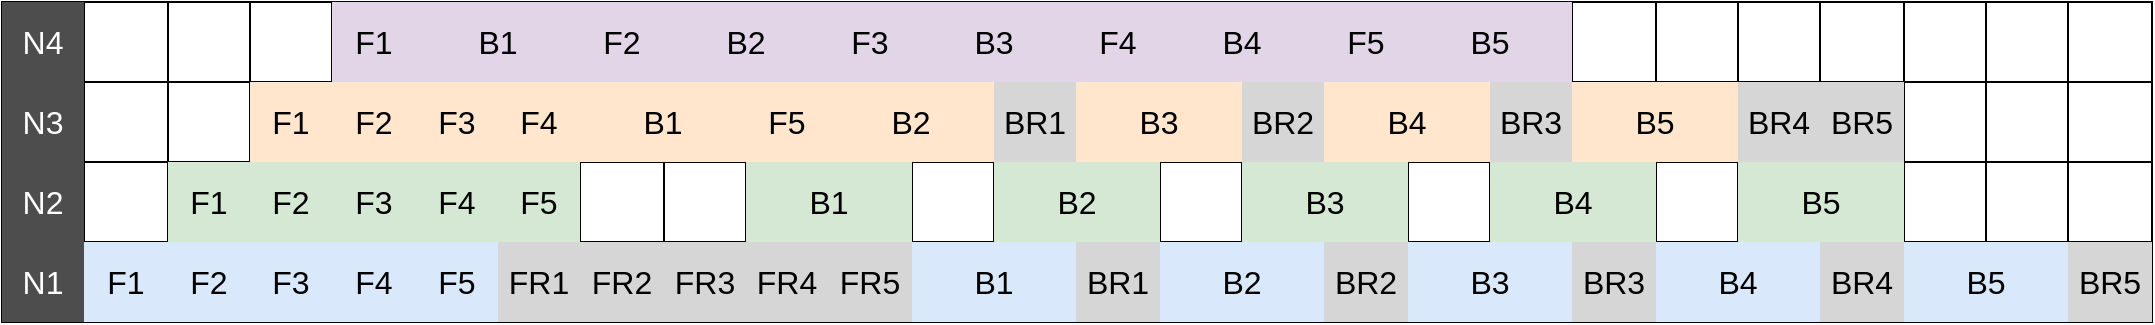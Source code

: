 <mxfile version="20.3.0" type="github">
  <diagram name="Page-1" id="2c4490ee-f0b8-94ab-5012-d5dc3445f7a3">
    <mxGraphModel dx="1298" dy="603" grid="1" gridSize="10" guides="1" tooltips="1" connect="0" arrows="1" fold="1" page="1" pageScale="1.5" pageWidth="1169" pageHeight="826" background="none" math="0" shadow="0">
      <root>
        <mxCell id="0" style=";html=1;" />
        <mxCell id="1" style=";html=1;" parent="0" />
        <mxCell id="j7-8gCURON169_EvJywG-1" value="" style="shape=table;html=1;whiteSpace=wrap;startSize=0;container=1;collapsible=0;childLayout=tableLayout;fontSize=16;strokeWidth=1;swimlaneLine=1;perimeterSpacing=0;strokeColor=#000000;shadow=0;sketch=0;" parent="1" vertex="1">
          <mxGeometry x="400" y="490" width="1075" height="160" as="geometry" />
        </mxCell>
        <mxCell id="j7-8gCURON169_EvJywG-2" value="" style="shape=tableRow;horizontal=0;startSize=0;swimlaneHead=0;swimlaneBody=0;top=0;left=0;bottom=0;right=0;collapsible=0;dropTarget=0;fillColor=none;points=[[0,0.5],[1,0.5]];portConstraint=eastwest;fontSize=16;strokeColor=#000000;strokeWidth=1;perimeterSpacing=0;shadow=0;sketch=0;swimlaneLine=1;" parent="j7-8gCURON169_EvJywG-1" vertex="1">
          <mxGeometry width="1075" height="40" as="geometry" />
        </mxCell>
        <mxCell id="j7-8gCURON169_EvJywG-3" value="N4" style="shape=partialRectangle;html=1;whiteSpace=wrap;connectable=0;fillColor=#4D4D4D;top=0;left=0;bottom=0;right=0;overflow=hidden;fontColor=#FFFFFF;fontSize=16;strokeColor=#000000;strokeWidth=1;perimeterSpacing=0;shadow=0;sketch=0;swimlaneLine=1;" parent="j7-8gCURON169_EvJywG-2" vertex="1">
          <mxGeometry width="41" height="40" as="geometry">
            <mxRectangle width="41" height="40" as="alternateBounds" />
          </mxGeometry>
        </mxCell>
        <mxCell id="j7-8gCURON169_EvJywG-164" style="shape=partialRectangle;html=1;whiteSpace=wrap;connectable=0;fillColor=none;top=0;left=0;bottom=0;right=0;overflow=hidden;fontSize=16;strokeColor=#000000;strokeWidth=1;perimeterSpacing=0;shadow=0;sketch=0;swimlaneLine=1;" parent="j7-8gCURON169_EvJywG-2" vertex="1">
          <mxGeometry x="41" width="42" height="40" as="geometry">
            <mxRectangle width="42" height="40" as="alternateBounds" />
          </mxGeometry>
        </mxCell>
        <mxCell id="j7-8gCURON169_EvJywG-158" style="shape=partialRectangle;html=1;whiteSpace=wrap;connectable=0;fillColor=none;top=0;left=0;bottom=0;right=0;overflow=hidden;fontSize=16;strokeColor=#000000;strokeWidth=1;perimeterSpacing=0;shadow=0;sketch=0;swimlaneLine=1;" parent="j7-8gCURON169_EvJywG-2" vertex="1">
          <mxGeometry x="83" width="41" height="40" as="geometry">
            <mxRectangle width="41" height="40" as="alternateBounds" />
          </mxGeometry>
        </mxCell>
        <mxCell id="j7-8gCURON169_EvJywG-152" style="shape=partialRectangle;html=1;whiteSpace=wrap;connectable=0;fillColor=none;top=0;left=0;bottom=0;right=0;overflow=hidden;fontSize=16;strokeColor=#000000;strokeWidth=1;perimeterSpacing=0;shadow=0;sketch=0;swimlaneLine=1;" parent="j7-8gCURON169_EvJywG-2" vertex="1">
          <mxGeometry x="124" width="41" height="40" as="geometry">
            <mxRectangle width="41" height="40" as="alternateBounds" />
          </mxGeometry>
        </mxCell>
        <mxCell id="j7-8gCURON169_EvJywG-146" value="F1" style="shape=partialRectangle;html=1;whiteSpace=wrap;connectable=0;fillColor=#e1d5e7;top=0;left=0;bottom=0;right=0;overflow=hidden;fontSize=16;strokeColor=#9673a6;strokeWidth=1;perimeterSpacing=0;shadow=0;sketch=0;swimlaneLine=1;" parent="j7-8gCURON169_EvJywG-2" vertex="1">
          <mxGeometry x="165" width="42" height="40" as="geometry">
            <mxRectangle width="42" height="40" as="alternateBounds" />
          </mxGeometry>
        </mxCell>
        <mxCell id="j7-8gCURON169_EvJywG-140" value="B1" style="shape=partialRectangle;html=1;whiteSpace=wrap;connectable=0;fillColor=#e1d5e7;top=0;left=0;bottom=0;right=0;overflow=hidden;fontSize=16;strokeColor=#9673a6;strokeWidth=1;perimeterSpacing=0;shadow=0;sketch=0;swimlaneLine=1;rowspan=1;colspan=2;" parent="j7-8gCURON169_EvJywG-2" vertex="1">
          <mxGeometry x="207" width="82" height="40" as="geometry">
            <mxRectangle width="41" height="40" as="alternateBounds" />
          </mxGeometry>
        </mxCell>
        <mxCell id="j7-8gCURON169_EvJywG-134" value="F3" style="shape=partialRectangle;html=1;whiteSpace=wrap;connectable=0;fillColor=#fff2cc;top=0;left=0;bottom=0;right=0;overflow=hidden;fontSize=16;strokeColor=#d6b656;strokeWidth=1;perimeterSpacing=0;shadow=0;sketch=0;swimlaneLine=1;" parent="j7-8gCURON169_EvJywG-2" vertex="1" visible="0">
          <mxGeometry x="248" width="41" height="40" as="geometry">
            <mxRectangle width="41" height="40" as="alternateBounds" />
          </mxGeometry>
        </mxCell>
        <mxCell id="j7-8gCURON169_EvJywG-110" value="F2" style="shape=partialRectangle;html=1;whiteSpace=wrap;connectable=0;fillColor=#e1d5e7;top=0;left=0;bottom=0;right=0;overflow=hidden;fontSize=16;strokeColor=#9673a6;" parent="j7-8gCURON169_EvJywG-2" vertex="1">
          <mxGeometry x="289" width="42" height="40" as="geometry">
            <mxRectangle width="42" height="40" as="alternateBounds" />
          </mxGeometry>
        </mxCell>
        <mxCell id="j7-8gCURON169_EvJywG-98" value="B2" style="shape=partialRectangle;html=1;whiteSpace=wrap;connectable=0;fillColor=#e1d5e7;top=0;left=0;bottom=0;right=0;overflow=hidden;fontSize=16;strokeColor=#9673a6;rowspan=1;colspan=2;" parent="j7-8gCURON169_EvJywG-2" vertex="1">
          <mxGeometry x="331" width="82" height="40" as="geometry">
            <mxRectangle width="41" height="40" as="alternateBounds" />
          </mxGeometry>
        </mxCell>
        <mxCell id="j7-8gCURON169_EvJywG-86" style="shape=partialRectangle;html=1;whiteSpace=wrap;connectable=0;fillColor=#fff2cc;top=0;left=0;bottom=0;right=0;overflow=hidden;fontSize=16;strokeColor=#d6b656;" parent="j7-8gCURON169_EvJywG-2" vertex="1" visible="0">
          <mxGeometry x="372" width="41" height="40" as="geometry">
            <mxRectangle width="41" height="40" as="alternateBounds" />
          </mxGeometry>
        </mxCell>
        <mxCell id="j7-8gCURON169_EvJywG-74" value="F3" style="shape=partialRectangle;html=1;whiteSpace=wrap;connectable=0;fillColor=#e1d5e7;top=0;left=0;bottom=0;right=0;overflow=hidden;fontSize=16;strokeColor=#9673a6;" parent="j7-8gCURON169_EvJywG-2" vertex="1">
          <mxGeometry x="413" width="42" height="40" as="geometry">
            <mxRectangle width="42" height="40" as="alternateBounds" />
          </mxGeometry>
        </mxCell>
        <mxCell id="j7-8gCURON169_EvJywG-62" value="B3" style="shape=partialRectangle;html=1;whiteSpace=wrap;connectable=0;fillColor=#e1d5e7;top=0;left=0;bottom=0;right=0;overflow=hidden;fontSize=16;rowspan=1;colspan=2;strokeColor=#9673a6;" parent="j7-8gCURON169_EvJywG-2" vertex="1">
          <mxGeometry x="455" width="82" height="40" as="geometry">
            <mxRectangle width="41" height="40" as="alternateBounds" />
          </mxGeometry>
        </mxCell>
        <mxCell id="j7-8gCURON169_EvJywG-56" style="shape=partialRectangle;html=1;whiteSpace=wrap;connectable=0;fillColor=#fff2cc;top=0;left=0;bottom=0;right=0;overflow=hidden;fontSize=16;strokeColor=#d6b656;strokeWidth=1;perimeterSpacing=0;shadow=0;sketch=0;swimlaneLine=1;" parent="j7-8gCURON169_EvJywG-2" vertex="1" visible="0">
          <mxGeometry x="496" width="41" height="40" as="geometry">
            <mxRectangle width="41" height="40" as="alternateBounds" />
          </mxGeometry>
        </mxCell>
        <mxCell id="j7-8gCURON169_EvJywG-50" value="F4" style="shape=partialRectangle;html=1;whiteSpace=wrap;connectable=0;fillColor=#e1d5e7;top=0;left=0;bottom=0;right=0;overflow=hidden;fontSize=16;strokeColor=#9673a6;strokeWidth=1;perimeterSpacing=0;shadow=0;sketch=0;swimlaneLine=1;" parent="j7-8gCURON169_EvJywG-2" vertex="1">
          <mxGeometry x="537" width="42" height="40" as="geometry">
            <mxRectangle width="42" height="40" as="alternateBounds" />
          </mxGeometry>
        </mxCell>
        <mxCell id="j7-8gCURON169_EvJywG-44" value="B4" style="shape=partialRectangle;html=1;whiteSpace=wrap;connectable=0;fillColor=#e1d5e7;top=0;left=0;bottom=0;right=0;overflow=hidden;fontSize=16;strokeColor=#9673a6;strokeWidth=1;perimeterSpacing=0;shadow=0;sketch=0;swimlaneLine=1;rowspan=1;colspan=2;fillStyle=auto;labelBorderColor=none;" parent="j7-8gCURON169_EvJywG-2" vertex="1">
          <mxGeometry x="579" width="82" height="40" as="geometry">
            <mxRectangle width="41" height="40" as="alternateBounds" />
          </mxGeometry>
        </mxCell>
        <mxCell id="j7-8gCURON169_EvJywG-38" style="shape=partialRectangle;html=1;whiteSpace=wrap;connectable=0;fillColor=#fff2cc;top=0;left=0;bottom=0;right=0;overflow=hidden;fontSize=16;strokeColor=#d6b656;strokeWidth=1;perimeterSpacing=0;shadow=0;sketch=0;swimlaneLine=1;" parent="j7-8gCURON169_EvJywG-2" vertex="1" visible="0">
          <mxGeometry x="620" width="41" height="40" as="geometry">
            <mxRectangle width="41" height="40" as="alternateBounds" />
          </mxGeometry>
        </mxCell>
        <mxCell id="j7-8gCURON169_EvJywG-32" value="F5" style="shape=partialRectangle;html=1;whiteSpace=wrap;connectable=0;fillColor=#e1d5e7;top=0;left=0;bottom=0;right=0;overflow=hidden;fontSize=16;strokeColor=#9673a6;strokeWidth=1;perimeterSpacing=0;shadow=0;sketch=0;swimlaneLine=1;" parent="j7-8gCURON169_EvJywG-2" vertex="1">
          <mxGeometry x="661" width="42" height="40" as="geometry">
            <mxRectangle width="42" height="40" as="alternateBounds" />
          </mxGeometry>
        </mxCell>
        <mxCell id="j7-8gCURON169_EvJywG-26" value="B5" style="shape=partialRectangle;html=1;whiteSpace=wrap;connectable=0;fillColor=#e1d5e7;top=0;left=0;bottom=0;right=0;overflow=hidden;fontSize=16;strokeColor=#9673a6;strokeWidth=1;perimeterSpacing=0;shadow=0;sketch=0;swimlaneLine=1;rowspan=1;colspan=2;" parent="j7-8gCURON169_EvJywG-2" vertex="1">
          <mxGeometry x="703" width="82" height="40" as="geometry">
            <mxRectangle width="41" height="40" as="alternateBounds" />
          </mxGeometry>
        </mxCell>
        <mxCell id="j7-8gCURON169_EvJywG-4" value="" style="shape=partialRectangle;html=1;whiteSpace=wrap;connectable=0;fillColor=none;top=0;left=0;bottom=0;right=0;overflow=hidden;fontSize=16;strokeColor=#000000;strokeWidth=1;perimeterSpacing=0;shadow=0;sketch=0;swimlaneLine=1;" parent="j7-8gCURON169_EvJywG-2" vertex="1" visible="0">
          <mxGeometry x="744" width="41" height="40" as="geometry">
            <mxRectangle width="41" height="40" as="alternateBounds" />
          </mxGeometry>
        </mxCell>
        <mxCell id="j7-8gCURON169_EvJywG-233" style="shape=partialRectangle;html=1;whiteSpace=wrap;connectable=0;fillColor=none;top=0;left=0;bottom=0;right=0;overflow=hidden;fontSize=16;strokeColor=#000000;strokeWidth=1;perimeterSpacing=0;shadow=0;sketch=0;swimlaneLine=1;" parent="j7-8gCURON169_EvJywG-2" vertex="1">
          <mxGeometry x="785" width="42" height="40" as="geometry">
            <mxRectangle width="42" height="40" as="alternateBounds" />
          </mxGeometry>
        </mxCell>
        <mxCell id="j7-8gCURON169_EvJywG-227" style="shape=partialRectangle;html=1;whiteSpace=wrap;connectable=0;fillColor=none;top=0;left=0;bottom=0;right=0;overflow=hidden;fontSize=16;strokeColor=#000000;strokeWidth=1;perimeterSpacing=0;shadow=0;sketch=0;swimlaneLine=1;" parent="j7-8gCURON169_EvJywG-2" vertex="1">
          <mxGeometry x="827" width="41" height="40" as="geometry">
            <mxRectangle width="41" height="40" as="alternateBounds" />
          </mxGeometry>
        </mxCell>
        <mxCell id="j7-8gCURON169_EvJywG-5" value="" style="shape=partialRectangle;html=1;whiteSpace=wrap;connectable=0;fillColor=none;top=0;left=0;bottom=0;right=0;overflow=hidden;fontSize=16;strokeColor=#000000;strokeWidth=1;perimeterSpacing=0;shadow=0;sketch=0;swimlaneLine=1;" parent="j7-8gCURON169_EvJywG-2" vertex="1">
          <mxGeometry x="868" width="41" height="40" as="geometry">
            <mxRectangle width="41" height="40" as="alternateBounds" />
          </mxGeometry>
        </mxCell>
        <mxCell id="j7-8gCURON169_EvJywG-128" value="" style="shape=partialRectangle;html=1;whiteSpace=wrap;connectable=0;fillColor=none;top=0;left=0;bottom=0;right=0;overflow=hidden;fontSize=16;strokeColor=#000000;strokeWidth=1;perimeterSpacing=0;shadow=0;sketch=0;swimlaneLine=1;" parent="j7-8gCURON169_EvJywG-2" vertex="1">
          <mxGeometry x="909" width="42" height="40" as="geometry">
            <mxRectangle width="42" height="40" as="alternateBounds" />
          </mxGeometry>
        </mxCell>
        <mxCell id="j7-8gCURON169_EvJywG-122" value="" style="shape=partialRectangle;html=1;whiteSpace=wrap;connectable=0;fillColor=none;top=0;left=0;bottom=0;right=0;overflow=hidden;fontSize=16;strokeColor=#000000;strokeWidth=1;perimeterSpacing=0;shadow=0;sketch=0;swimlaneLine=1;" parent="j7-8gCURON169_EvJywG-2" vertex="1">
          <mxGeometry x="951" width="41" height="40" as="geometry">
            <mxRectangle width="41" height="40" as="alternateBounds" />
          </mxGeometry>
        </mxCell>
        <mxCell id="j7-8gCURON169_EvJywG-116" value="" style="shape=partialRectangle;html=1;whiteSpace=wrap;connectable=0;fillColor=none;top=0;left=0;bottom=0;right=0;overflow=hidden;fontSize=16;strokeColor=#000000;strokeWidth=1;perimeterSpacing=0;shadow=0;sketch=0;swimlaneLine=1;" parent="j7-8gCURON169_EvJywG-2" vertex="1">
          <mxGeometry x="992" width="41" height="40" as="geometry">
            <mxRectangle width="41" height="40" as="alternateBounds" />
          </mxGeometry>
        </mxCell>
        <mxCell id="j7-8gCURON169_EvJywG-104" value="" style="shape=partialRectangle;html=1;whiteSpace=wrap;connectable=0;fillColor=none;top=0;left=0;bottom=0;right=0;overflow=hidden;fontSize=16;strokeColor=#000000;strokeWidth=1;perimeterSpacing=0;shadow=0;sketch=0;swimlaneLine=1;" parent="j7-8gCURON169_EvJywG-2" vertex="1">
          <mxGeometry x="1033" width="42" height="40" as="geometry">
            <mxRectangle width="42" height="40" as="alternateBounds" />
          </mxGeometry>
        </mxCell>
        <mxCell id="j7-8gCURON169_EvJywG-6" value="" style="shape=tableRow;horizontal=0;startSize=0;swimlaneHead=0;swimlaneBody=0;top=0;left=0;bottom=0;right=0;collapsible=0;dropTarget=0;fillColor=none;points=[[0,0.5],[1,0.5]];portConstraint=eastwest;fontSize=16;strokeColor=#000000;strokeWidth=1;perimeterSpacing=0;shadow=0;sketch=0;swimlaneLine=1;" parent="j7-8gCURON169_EvJywG-1" vertex="1">
          <mxGeometry y="40" width="1075" height="40" as="geometry" />
        </mxCell>
        <mxCell id="j7-8gCURON169_EvJywG-7" value="N3" style="shape=partialRectangle;html=1;whiteSpace=wrap;connectable=0;fillColor=#4D4D4D;top=0;left=0;bottom=0;right=0;overflow=hidden;fontColor=#FFFFFF;fontSize=16;strokeColor=#000000;strokeWidth=1;perimeterSpacing=0;shadow=0;sketch=0;swimlaneLine=1;" parent="j7-8gCURON169_EvJywG-6" vertex="1">
          <mxGeometry width="41" height="40" as="geometry">
            <mxRectangle width="41" height="40" as="alternateBounds" />
          </mxGeometry>
        </mxCell>
        <mxCell id="j7-8gCURON169_EvJywG-165" style="shape=partialRectangle;html=1;whiteSpace=wrap;connectable=0;fillColor=none;top=0;left=0;bottom=0;right=0;overflow=hidden;fontSize=16;strokeColor=#000000;strokeWidth=1;perimeterSpacing=0;shadow=0;sketch=0;swimlaneLine=1;" parent="j7-8gCURON169_EvJywG-6" vertex="1">
          <mxGeometry x="41" width="42" height="40" as="geometry">
            <mxRectangle width="42" height="40" as="alternateBounds" />
          </mxGeometry>
        </mxCell>
        <mxCell id="j7-8gCURON169_EvJywG-159" style="shape=partialRectangle;html=1;whiteSpace=wrap;connectable=0;fillColor=none;top=0;left=0;bottom=0;right=0;overflow=hidden;fontSize=16;strokeColor=#000000;strokeWidth=1;perimeterSpacing=0;shadow=0;sketch=0;swimlaneLine=1;" parent="j7-8gCURON169_EvJywG-6" vertex="1">
          <mxGeometry x="83" width="41" height="40" as="geometry">
            <mxRectangle width="41" height="40" as="alternateBounds" />
          </mxGeometry>
        </mxCell>
        <mxCell id="j7-8gCURON169_EvJywG-153" value="F1" style="shape=partialRectangle;html=1;whiteSpace=wrap;connectable=0;fillColor=#ffe6cc;top=0;left=0;bottom=0;right=0;overflow=hidden;fontSize=16;strokeColor=#d79b00;strokeWidth=1;perimeterSpacing=0;shadow=0;sketch=0;swimlaneLine=1;" parent="j7-8gCURON169_EvJywG-6" vertex="1">
          <mxGeometry x="124" width="41" height="40" as="geometry">
            <mxRectangle width="41" height="40" as="alternateBounds" />
          </mxGeometry>
        </mxCell>
        <mxCell id="j7-8gCURON169_EvJywG-147" value="F2" style="shape=partialRectangle;html=1;whiteSpace=wrap;connectable=0;fillColor=#ffe6cc;top=0;left=0;bottom=0;right=0;overflow=hidden;fontSize=16;strokeColor=#d79b00;strokeWidth=1;perimeterSpacing=0;shadow=0;sketch=0;swimlaneLine=1;" parent="j7-8gCURON169_EvJywG-6" vertex="1">
          <mxGeometry x="165" width="42" height="40" as="geometry">
            <mxRectangle width="42" height="40" as="alternateBounds" />
          </mxGeometry>
        </mxCell>
        <mxCell id="j7-8gCURON169_EvJywG-141" value="F3" style="shape=partialRectangle;html=1;whiteSpace=wrap;connectable=0;fillColor=#ffe6cc;top=0;left=0;bottom=0;right=0;overflow=hidden;fontSize=16;strokeColor=#d79b00;strokeWidth=1;perimeterSpacing=0;shadow=0;sketch=0;swimlaneLine=1;" parent="j7-8gCURON169_EvJywG-6" vertex="1">
          <mxGeometry x="207" width="41" height="40" as="geometry">
            <mxRectangle width="41" height="40" as="alternateBounds" />
          </mxGeometry>
        </mxCell>
        <mxCell id="j7-8gCURON169_EvJywG-135" value="F4" style="shape=partialRectangle;html=1;whiteSpace=wrap;connectable=0;fillColor=#ffe6cc;top=0;left=0;bottom=0;right=0;overflow=hidden;fontSize=16;strokeColor=#d79b00;strokeWidth=1;perimeterSpacing=0;shadow=0;sketch=0;swimlaneLine=1;" parent="j7-8gCURON169_EvJywG-6" vertex="1">
          <mxGeometry x="248" width="41" height="40" as="geometry">
            <mxRectangle width="41" height="40" as="alternateBounds" />
          </mxGeometry>
        </mxCell>
        <mxCell id="j7-8gCURON169_EvJywG-129" value="B1" style="shape=partialRectangle;html=1;whiteSpace=wrap;connectable=0;fillColor=#ffe6cc;top=0;left=0;bottom=0;right=0;overflow=hidden;fontSize=16;strokeColor=#d79b00;strokeWidth=1;perimeterSpacing=0;shadow=0;sketch=0;swimlaneLine=1;rowspan=1;colspan=2;" parent="j7-8gCURON169_EvJywG-6" vertex="1">
          <mxGeometry x="289" width="83" height="40" as="geometry">
            <mxRectangle width="42" height="40" as="alternateBounds" />
          </mxGeometry>
        </mxCell>
        <mxCell id="j7-8gCURON169_EvJywG-123" value="B2" style="shape=partialRectangle;html=1;whiteSpace=wrap;connectable=0;fillColor=#ffe6cc;top=0;left=0;bottom=0;right=0;overflow=hidden;fontSize=16;strokeColor=#d79b00;strokeWidth=1;perimeterSpacing=0;shadow=0;sketch=0;swimlaneLine=1;" parent="j7-8gCURON169_EvJywG-6" vertex="1" visible="0">
          <mxGeometry x="331" width="41" height="40" as="geometry">
            <mxRectangle width="41" height="40" as="alternateBounds" />
          </mxGeometry>
        </mxCell>
        <mxCell id="j7-8gCURON169_EvJywG-117" value="F5" style="shape=partialRectangle;html=1;whiteSpace=wrap;connectable=0;fillColor=#ffe6cc;top=0;left=0;bottom=0;right=0;overflow=hidden;fontSize=16;strokeColor=#d79b00;strokeWidth=1;perimeterSpacing=0;shadow=0;sketch=0;swimlaneLine=1;" parent="j7-8gCURON169_EvJywG-6" vertex="1">
          <mxGeometry x="372" width="41" height="40" as="geometry">
            <mxRectangle width="41" height="40" as="alternateBounds" />
          </mxGeometry>
        </mxCell>
        <mxCell id="j7-8gCURON169_EvJywG-105" value="B2" style="shape=partialRectangle;html=1;whiteSpace=wrap;connectable=0;fillColor=#ffe6cc;top=0;left=0;bottom=0;right=0;overflow=hidden;fontSize=16;strokeColor=#d79b00;strokeWidth=1;perimeterSpacing=0;shadow=0;sketch=0;swimlaneLine=1;rowspan=1;colspan=2;" parent="j7-8gCURON169_EvJywG-6" vertex="1">
          <mxGeometry x="413" width="83" height="40" as="geometry">
            <mxRectangle width="42" height="40" as="alternateBounds" />
          </mxGeometry>
        </mxCell>
        <mxCell id="j7-8gCURON169_EvJywG-111" value="" style="shape=partialRectangle;html=1;whiteSpace=wrap;connectable=0;fillColor=none;top=0;left=0;bottom=0;right=0;overflow=hidden;fontSize=16;strokeColor=#000000;strokeWidth=1;perimeterSpacing=0;shadow=0;sketch=0;swimlaneLine=1;" parent="j7-8gCURON169_EvJywG-6" vertex="1" visible="0">
          <mxGeometry x="455" width="41" height="40" as="geometry">
            <mxRectangle width="41" height="40" as="alternateBounds" />
          </mxGeometry>
        </mxCell>
        <mxCell id="j7-8gCURON169_EvJywG-93" value="BR1" style="shape=partialRectangle;html=1;whiteSpace=wrap;connectable=0;fillColor=#D6D6D6;top=0;left=0;bottom=0;right=0;overflow=hidden;fontSize=16;strokeColor=#36393d;strokeWidth=1;shadow=0;sketch=0;" parent="j7-8gCURON169_EvJywG-6" vertex="1">
          <mxGeometry x="496" width="41" height="40" as="geometry">
            <mxRectangle width="41" height="40" as="alternateBounds" />
          </mxGeometry>
        </mxCell>
        <mxCell id="j7-8gCURON169_EvJywG-99" value="B3" style="shape=partialRectangle;html=1;whiteSpace=wrap;connectable=0;fillColor=#ffe6cc;top=0;left=0;bottom=0;right=0;overflow=hidden;fontSize=16;strokeColor=#d79b00;strokeWidth=1;perimeterSpacing=0;shadow=0;sketch=0;swimlaneLine=1;rowspan=1;colspan=2;" parent="j7-8gCURON169_EvJywG-6" vertex="1">
          <mxGeometry x="537" width="83" height="40" as="geometry">
            <mxRectangle width="42" height="40" as="alternateBounds" />
          </mxGeometry>
        </mxCell>
        <mxCell id="j7-8gCURON169_EvJywG-81" value="" style="shape=partialRectangle;html=1;whiteSpace=wrap;connectable=0;fillColor=none;top=0;left=0;bottom=0;right=0;overflow=hidden;fontSize=16;strokeColor=#000000;strokeWidth=1;shadow=0;sketch=0;" parent="j7-8gCURON169_EvJywG-6" vertex="1" visible="0">
          <mxGeometry x="579" width="41" height="40" as="geometry">
            <mxRectangle width="41" height="40" as="alternateBounds" />
          </mxGeometry>
        </mxCell>
        <mxCell id="j7-8gCURON169_EvJywG-87" value="BR2" style="shape=partialRectangle;html=1;whiteSpace=wrap;connectable=0;fillColor=#D6D6D6;top=0;left=0;bottom=0;right=0;overflow=hidden;fontSize=16;strokeColor=#36393d;strokeWidth=1;perimeterSpacing=0;shadow=0;sketch=0;swimlaneLine=1;" parent="j7-8gCURON169_EvJywG-6" vertex="1">
          <mxGeometry x="620" width="41" height="40" as="geometry">
            <mxRectangle width="41" height="40" as="alternateBounds" />
          </mxGeometry>
        </mxCell>
        <mxCell id="j7-8gCURON169_EvJywG-69" value="B4" style="shape=partialRectangle;html=1;whiteSpace=wrap;connectable=0;fillColor=#ffe6cc;top=0;left=0;bottom=0;right=0;overflow=hidden;fontSize=16;strokeColor=#d79b00;strokeWidth=1;shadow=0;sketch=0;rowspan=1;colspan=2;" parent="j7-8gCURON169_EvJywG-6" vertex="1">
          <mxGeometry x="661" width="83" height="40" as="geometry">
            <mxRectangle width="42" height="40" as="alternateBounds" />
          </mxGeometry>
        </mxCell>
        <mxCell id="j7-8gCURON169_EvJywG-75" value="" style="shape=partialRectangle;html=1;whiteSpace=wrap;connectable=0;fillColor=none;top=0;left=0;bottom=0;right=0;overflow=hidden;fontSize=16;strokeColor=#000000;strokeWidth=1;perimeterSpacing=0;shadow=0;sketch=0;swimlaneLine=1;" parent="j7-8gCURON169_EvJywG-6" vertex="1" visible="0">
          <mxGeometry x="703" width="41" height="40" as="geometry">
            <mxRectangle width="41" height="40" as="alternateBounds" />
          </mxGeometry>
        </mxCell>
        <mxCell id="j7-8gCURON169_EvJywG-57" value="BR3" style="shape=partialRectangle;html=1;whiteSpace=wrap;connectable=0;fillColor=#D6D6D6;top=0;left=0;bottom=0;right=0;overflow=hidden;fontSize=16;strokeColor=#36393d;strokeWidth=1;shadow=0;sketch=0;" parent="j7-8gCURON169_EvJywG-6" vertex="1">
          <mxGeometry x="744" width="41" height="40" as="geometry">
            <mxRectangle width="41" height="40" as="alternateBounds" />
          </mxGeometry>
        </mxCell>
        <mxCell id="j7-8gCURON169_EvJywG-63" value="B5" style="shape=partialRectangle;html=1;whiteSpace=wrap;connectable=0;fillColor=#ffe6cc;top=0;left=0;bottom=0;right=0;overflow=hidden;fontSize=16;strokeColor=#d79b00;strokeWidth=1;perimeterSpacing=0;shadow=0;sketch=0;swimlaneLine=1;rowspan=1;colspan=2;" parent="j7-8gCURON169_EvJywG-6" vertex="1">
          <mxGeometry x="785" width="83" height="40" as="geometry">
            <mxRectangle width="42" height="40" as="alternateBounds" />
          </mxGeometry>
        </mxCell>
        <mxCell id="j7-8gCURON169_EvJywG-51" style="shape=partialRectangle;html=1;whiteSpace=wrap;connectable=0;fillColor=none;top=0;left=0;bottom=0;right=0;overflow=hidden;fontSize=16;strokeColor=#000000;strokeWidth=1;shadow=0;sketch=0;" parent="j7-8gCURON169_EvJywG-6" vertex="1" visible="0">
          <mxGeometry x="827" width="41" height="40" as="geometry">
            <mxRectangle width="41" height="40" as="alternateBounds" />
          </mxGeometry>
        </mxCell>
        <mxCell id="j7-8gCURON169_EvJywG-45" value="BR4" style="shape=partialRectangle;html=1;whiteSpace=wrap;connectable=0;fillColor=#D6D6D6;top=0;left=0;bottom=0;right=0;overflow=hidden;fontSize=16;strokeColor=#36393d;strokeWidth=1;perimeterSpacing=0;shadow=0;sketch=0;swimlaneLine=1;" parent="j7-8gCURON169_EvJywG-6" vertex="1">
          <mxGeometry x="868" width="41" height="40" as="geometry">
            <mxRectangle width="41" height="40" as="alternateBounds" />
          </mxGeometry>
        </mxCell>
        <mxCell id="j7-8gCURON169_EvJywG-39" value="BR5" style="shape=partialRectangle;html=1;whiteSpace=wrap;connectable=0;fillColor=#D6D6D6;top=0;left=0;bottom=0;right=0;overflow=hidden;fontSize=16;strokeColor=#36393d;strokeWidth=1;perimeterSpacing=0;shadow=0;sketch=0;swimlaneLine=1;" parent="j7-8gCURON169_EvJywG-6" vertex="1">
          <mxGeometry x="909" width="42" height="40" as="geometry">
            <mxRectangle width="42" height="40" as="alternateBounds" />
          </mxGeometry>
        </mxCell>
        <mxCell id="j7-8gCURON169_EvJywG-33" style="shape=partialRectangle;html=1;whiteSpace=wrap;connectable=0;fillColor=none;top=0;left=0;bottom=0;right=0;overflow=hidden;fontSize=16;strokeColor=#000000;strokeWidth=1;perimeterSpacing=0;shadow=0;sketch=0;swimlaneLine=1;" parent="j7-8gCURON169_EvJywG-6" vertex="1">
          <mxGeometry x="951" width="41" height="40" as="geometry">
            <mxRectangle width="41" height="40" as="alternateBounds" />
          </mxGeometry>
        </mxCell>
        <mxCell id="j7-8gCURON169_EvJywG-27" style="shape=partialRectangle;html=1;whiteSpace=wrap;connectable=0;fillColor=none;top=0;left=0;bottom=0;right=0;overflow=hidden;fontSize=16;strokeColor=#000000;strokeWidth=1;perimeterSpacing=0;shadow=0;sketch=0;swimlaneLine=1;" parent="j7-8gCURON169_EvJywG-6" vertex="1">
          <mxGeometry x="992" width="41" height="40" as="geometry">
            <mxRectangle width="41" height="40" as="alternateBounds" />
          </mxGeometry>
        </mxCell>
        <mxCell id="j7-8gCURON169_EvJywG-8" value="" style="shape=partialRectangle;html=1;whiteSpace=wrap;connectable=0;fillColor=none;top=0;left=0;bottom=0;right=0;overflow=hidden;fontSize=16;strokeColor=#000000;strokeWidth=1;perimeterSpacing=0;shadow=0;sketch=0;swimlaneLine=1;" parent="j7-8gCURON169_EvJywG-6" vertex="1">
          <mxGeometry x="1033" width="42" height="40" as="geometry">
            <mxRectangle width="42" height="40" as="alternateBounds" />
          </mxGeometry>
        </mxCell>
        <mxCell id="j7-8gCURON169_EvJywG-10" value="" style="shape=tableRow;horizontal=0;startSize=0;swimlaneHead=0;swimlaneBody=0;top=0;left=0;bottom=0;right=0;collapsible=0;dropTarget=0;fillColor=none;points=[[0,0.5],[1,0.5]];portConstraint=eastwest;fontSize=16;strokeColor=#000000;strokeWidth=1;perimeterSpacing=0;shadow=0;sketch=0;swimlaneLine=1;" parent="j7-8gCURON169_EvJywG-1" vertex="1">
          <mxGeometry y="80" width="1075" height="40" as="geometry" />
        </mxCell>
        <mxCell id="j7-8gCURON169_EvJywG-11" value="N2" style="shape=partialRectangle;html=1;whiteSpace=wrap;connectable=0;fillColor=#4D4D4D;top=0;left=0;bottom=0;right=0;overflow=hidden;fontColor=#FFFFFF;fontSize=16;strokeColor=#000000;strokeWidth=1;perimeterSpacing=0;shadow=0;sketch=0;swimlaneLine=1;" parent="j7-8gCURON169_EvJywG-10" vertex="1">
          <mxGeometry width="41" height="40" as="geometry">
            <mxRectangle width="41" height="40" as="alternateBounds" />
          </mxGeometry>
        </mxCell>
        <mxCell id="j7-8gCURON169_EvJywG-166" style="shape=partialRectangle;html=1;whiteSpace=wrap;connectable=0;fillColor=none;top=0;left=0;bottom=0;right=0;overflow=hidden;fontSize=16;strokeColor=#000000;strokeWidth=1;perimeterSpacing=0;shadow=0;sketch=0;swimlaneLine=1;" parent="j7-8gCURON169_EvJywG-10" vertex="1">
          <mxGeometry x="41" width="42" height="40" as="geometry">
            <mxRectangle width="42" height="40" as="alternateBounds" />
          </mxGeometry>
        </mxCell>
        <mxCell id="j7-8gCURON169_EvJywG-160" value="F1" style="shape=partialRectangle;html=1;whiteSpace=wrap;connectable=0;fillColor=#d5e8d4;top=0;left=0;bottom=0;right=0;overflow=hidden;fontSize=16;strokeColor=#82b366;strokeWidth=1;perimeterSpacing=0;shadow=0;sketch=0;swimlaneLine=1;" parent="j7-8gCURON169_EvJywG-10" vertex="1">
          <mxGeometry x="83" width="41" height="40" as="geometry">
            <mxRectangle width="41" height="40" as="alternateBounds" />
          </mxGeometry>
        </mxCell>
        <mxCell id="j7-8gCURON169_EvJywG-154" value="F2" style="shape=partialRectangle;html=1;whiteSpace=wrap;connectable=0;fillColor=#d5e8d4;top=0;left=0;bottom=0;right=0;overflow=hidden;fontSize=16;strokeColor=#82b366;strokeWidth=1;perimeterSpacing=0;shadow=0;sketch=0;swimlaneLine=1;" parent="j7-8gCURON169_EvJywG-10" vertex="1">
          <mxGeometry x="124" width="41" height="40" as="geometry">
            <mxRectangle width="41" height="40" as="alternateBounds" />
          </mxGeometry>
        </mxCell>
        <mxCell id="j7-8gCURON169_EvJywG-148" value="F3" style="shape=partialRectangle;html=1;whiteSpace=wrap;connectable=0;fillColor=#d5e8d4;top=0;left=0;bottom=0;right=0;overflow=hidden;fontSize=16;strokeColor=#82b366;strokeWidth=1;perimeterSpacing=0;shadow=0;sketch=0;swimlaneLine=1;" parent="j7-8gCURON169_EvJywG-10" vertex="1">
          <mxGeometry x="165" width="42" height="40" as="geometry">
            <mxRectangle width="42" height="40" as="alternateBounds" />
          </mxGeometry>
        </mxCell>
        <mxCell id="j7-8gCURON169_EvJywG-142" value="F4" style="shape=partialRectangle;html=1;whiteSpace=wrap;connectable=0;fillColor=#d5e8d4;top=0;left=0;bottom=0;right=0;overflow=hidden;fontSize=16;strokeColor=#82b366;strokeWidth=1;perimeterSpacing=0;shadow=0;sketch=0;swimlaneLine=1;" parent="j7-8gCURON169_EvJywG-10" vertex="1">
          <mxGeometry x="207" width="41" height="40" as="geometry">
            <mxRectangle width="41" height="40" as="alternateBounds" />
          </mxGeometry>
        </mxCell>
        <mxCell id="j7-8gCURON169_EvJywG-136" value="F5" style="shape=partialRectangle;html=1;whiteSpace=wrap;connectable=0;fillColor=#d5e8d4;top=0;left=0;bottom=0;right=0;overflow=hidden;fontSize=16;strokeColor=#82b366;strokeWidth=1;perimeterSpacing=0;shadow=0;sketch=0;swimlaneLine=1;" parent="j7-8gCURON169_EvJywG-10" vertex="1">
          <mxGeometry x="248" width="41" height="40" as="geometry">
            <mxRectangle width="41" height="40" as="alternateBounds" />
          </mxGeometry>
        </mxCell>
        <mxCell id="j7-8gCURON169_EvJywG-130" style="shape=partialRectangle;html=1;whiteSpace=wrap;connectable=0;fillColor=none;top=0;left=0;bottom=0;right=0;overflow=hidden;fontSize=16;strokeColor=#000000;strokeWidth=1;perimeterSpacing=0;shadow=0;sketch=0;swimlaneLine=1;" parent="j7-8gCURON169_EvJywG-10" vertex="1">
          <mxGeometry x="289" width="42" height="40" as="geometry">
            <mxRectangle width="42" height="40" as="alternateBounds" />
          </mxGeometry>
        </mxCell>
        <mxCell id="j7-8gCURON169_EvJywG-124" style="shape=partialRectangle;html=1;whiteSpace=wrap;connectable=0;fillColor=none;top=0;left=0;bottom=0;right=0;overflow=hidden;fontSize=16;strokeColor=#000000;strokeWidth=1;perimeterSpacing=0;shadow=0;sketch=0;swimlaneLine=1;" parent="j7-8gCURON169_EvJywG-10" vertex="1">
          <mxGeometry x="331" width="41" height="40" as="geometry">
            <mxRectangle width="41" height="40" as="alternateBounds" />
          </mxGeometry>
        </mxCell>
        <mxCell id="j7-8gCURON169_EvJywG-118" value="B1" style="shape=partialRectangle;html=1;whiteSpace=wrap;connectable=0;fillColor=#d5e8d4;top=0;left=0;bottom=0;right=0;overflow=hidden;fontSize=16;strokeColor=#82b366;strokeWidth=1;perimeterSpacing=0;shadow=0;sketch=0;swimlaneLine=1;rowspan=1;colspan=2;" parent="j7-8gCURON169_EvJywG-10" vertex="1">
          <mxGeometry x="372" width="83" height="40" as="geometry">
            <mxRectangle width="41" height="40" as="alternateBounds" />
          </mxGeometry>
        </mxCell>
        <mxCell id="j7-8gCURON169_EvJywG-112" style="shape=partialRectangle;html=1;whiteSpace=wrap;connectable=0;fillColor=none;top=0;left=0;bottom=0;right=0;overflow=hidden;fontSize=16;strokeColor=#000000;strokeWidth=1;perimeterSpacing=0;shadow=0;sketch=0;swimlaneLine=1;" parent="j7-8gCURON169_EvJywG-10" vertex="1" visible="0">
          <mxGeometry x="413" width="42" height="40" as="geometry">
            <mxRectangle width="42" height="40" as="alternateBounds" />
          </mxGeometry>
        </mxCell>
        <mxCell id="j7-8gCURON169_EvJywG-100" style="shape=partialRectangle;html=1;whiteSpace=wrap;connectable=0;fillColor=none;top=0;left=0;bottom=0;right=0;overflow=hidden;fontSize=16;strokeColor=#000000;strokeWidth=1;perimeterSpacing=0;shadow=0;sketch=0;swimlaneLine=1;" parent="j7-8gCURON169_EvJywG-10" vertex="1">
          <mxGeometry x="455" width="41" height="40" as="geometry">
            <mxRectangle width="41" height="40" as="alternateBounds" />
          </mxGeometry>
        </mxCell>
        <mxCell id="j7-8gCURON169_EvJywG-88" value="B2" style="shape=partialRectangle;html=1;whiteSpace=wrap;connectable=0;fillColor=#d5e8d4;top=0;left=0;bottom=0;right=0;overflow=hidden;fontSize=16;strokeColor=#82b366;strokeWidth=1;perimeterSpacing=0;shadow=0;sketch=0;swimlaneLine=1;rowspan=1;colspan=2;" parent="j7-8gCURON169_EvJywG-10" vertex="1">
          <mxGeometry x="496" width="83" height="40" as="geometry">
            <mxRectangle width="41" height="40" as="alternateBounds" />
          </mxGeometry>
        </mxCell>
        <mxCell id="j7-8gCURON169_EvJywG-106" value="B5" style="shape=partialRectangle;html=1;whiteSpace=wrap;connectable=0;fillColor=none;top=0;left=0;bottom=0;right=0;overflow=hidden;fontSize=16;strokeColor=#000000;strokeWidth=1;perimeterSpacing=0;shadow=0;sketch=0;swimlaneLine=1;" parent="j7-8gCURON169_EvJywG-10" vertex="1" visible="0">
          <mxGeometry x="537" width="42" height="40" as="geometry">
            <mxRectangle width="42" height="40" as="alternateBounds" />
          </mxGeometry>
        </mxCell>
        <mxCell id="j7-8gCURON169_EvJywG-76" style="shape=partialRectangle;html=1;whiteSpace=wrap;connectable=0;fillColor=none;top=0;left=0;bottom=0;right=0;overflow=hidden;fontSize=16;strokeColor=#000000;strokeWidth=1;shadow=0;sketch=0;" parent="j7-8gCURON169_EvJywG-10" vertex="1">
          <mxGeometry x="579" width="41" height="40" as="geometry">
            <mxRectangle width="41" height="40" as="alternateBounds" />
          </mxGeometry>
        </mxCell>
        <mxCell id="j7-8gCURON169_EvJywG-94" value="B3" style="shape=partialRectangle;html=1;whiteSpace=wrap;connectable=0;fillColor=#d5e8d4;top=0;left=0;bottom=0;right=0;overflow=hidden;fontSize=16;strokeColor=#82b366;strokeWidth=1;perimeterSpacing=0;shadow=0;sketch=0;swimlaneLine=1;rowspan=1;colspan=2;" parent="j7-8gCURON169_EvJywG-10" vertex="1">
          <mxGeometry x="620" width="83" height="40" as="geometry">
            <mxRectangle width="41" height="40" as="alternateBounds" />
          </mxGeometry>
        </mxCell>
        <mxCell id="j7-8gCURON169_EvJywG-64" style="shape=partialRectangle;html=1;whiteSpace=wrap;connectable=0;fillColor=none;top=0;left=0;bottom=0;right=0;overflow=hidden;fontSize=16;strokeColor=#000000;strokeWidth=1;shadow=0;sketch=0;" parent="j7-8gCURON169_EvJywG-10" vertex="1" visible="0">
          <mxGeometry x="661" width="42" height="40" as="geometry">
            <mxRectangle width="42" height="40" as="alternateBounds" />
          </mxGeometry>
        </mxCell>
        <mxCell id="j7-8gCURON169_EvJywG-82" value="" style="shape=partialRectangle;html=1;whiteSpace=wrap;connectable=0;fillColor=none;top=0;left=0;bottom=0;right=0;overflow=hidden;fontSize=16;strokeColor=#000000;strokeWidth=1;perimeterSpacing=0;shadow=0;sketch=0;swimlaneLine=1;" parent="j7-8gCURON169_EvJywG-10" vertex="1">
          <mxGeometry x="703" width="41" height="40" as="geometry">
            <mxRectangle width="41" height="40" as="alternateBounds" />
          </mxGeometry>
        </mxCell>
        <mxCell id="j7-8gCURON169_EvJywG-52" value="B4" style="shape=partialRectangle;html=1;whiteSpace=wrap;connectable=0;fillColor=#d5e8d4;top=0;left=0;bottom=0;right=0;overflow=hidden;fontSize=16;strokeColor=#82b366;strokeWidth=1;shadow=0;sketch=0;rowspan=1;colspan=2;" parent="j7-8gCURON169_EvJywG-10" vertex="1">
          <mxGeometry x="744" width="83" height="40" as="geometry">
            <mxRectangle width="41" height="40" as="alternateBounds" />
          </mxGeometry>
        </mxCell>
        <mxCell id="j7-8gCURON169_EvJywG-70" value="B2" style="shape=partialRectangle;html=1;whiteSpace=wrap;connectable=0;fillColor=none;top=0;left=0;bottom=0;right=0;overflow=hidden;fontSize=16;strokeColor=#000000;strokeWidth=1;perimeterSpacing=0;shadow=0;sketch=0;swimlaneLine=1;" parent="j7-8gCURON169_EvJywG-10" vertex="1" visible="0">
          <mxGeometry x="785" width="42" height="40" as="geometry">
            <mxRectangle width="42" height="40" as="alternateBounds" />
          </mxGeometry>
        </mxCell>
        <mxCell id="j7-8gCURON169_EvJywG-46" style="shape=partialRectangle;html=1;whiteSpace=wrap;connectable=0;fillColor=none;top=0;left=0;bottom=0;right=0;overflow=hidden;fontSize=16;strokeColor=#000000;strokeWidth=1;shadow=0;sketch=0;" parent="j7-8gCURON169_EvJywG-10" vertex="1">
          <mxGeometry x="827" width="41" height="40" as="geometry">
            <mxRectangle width="41" height="40" as="alternateBounds" />
          </mxGeometry>
        </mxCell>
        <mxCell id="j7-8gCURON169_EvJywG-58" value="B5" style="shape=partialRectangle;html=1;whiteSpace=wrap;connectable=0;fillColor=#d5e8d4;top=0;left=0;bottom=0;right=0;overflow=hidden;fontSize=16;strokeColor=#82b366;strokeWidth=1;perimeterSpacing=0;shadow=0;sketch=0;swimlaneLine=1;rowspan=1;colspan=2;" parent="j7-8gCURON169_EvJywG-10" vertex="1">
          <mxGeometry x="868" width="83" height="40" as="geometry">
            <mxRectangle width="41" height="40" as="alternateBounds" />
          </mxGeometry>
        </mxCell>
        <mxCell id="j7-8gCURON169_EvJywG-40" style="shape=partialRectangle;html=1;whiteSpace=wrap;connectable=0;fillColor=none;top=0;left=0;bottom=0;right=0;overflow=hidden;fontSize=16;strokeColor=#000000;strokeWidth=1;shadow=0;sketch=0;" parent="j7-8gCURON169_EvJywG-10" vertex="1" visible="0">
          <mxGeometry x="909" width="42" height="40" as="geometry">
            <mxRectangle width="42" height="40" as="alternateBounds" />
          </mxGeometry>
        </mxCell>
        <mxCell id="j7-8gCURON169_EvJywG-34" style="shape=partialRectangle;html=1;whiteSpace=wrap;connectable=0;fillColor=none;top=0;left=0;bottom=0;right=0;overflow=hidden;fontSize=16;strokeColor=#000000;strokeWidth=1;perimeterSpacing=0;shadow=0;sketch=0;swimlaneLine=1;" parent="j7-8gCURON169_EvJywG-10" vertex="1">
          <mxGeometry x="951" width="41" height="40" as="geometry">
            <mxRectangle width="41" height="40" as="alternateBounds" />
          </mxGeometry>
        </mxCell>
        <mxCell id="j7-8gCURON169_EvJywG-28" style="shape=partialRectangle;html=1;whiteSpace=wrap;connectable=0;fillColor=none;top=0;left=0;bottom=0;right=0;overflow=hidden;fontSize=16;strokeColor=#000000;strokeWidth=1;perimeterSpacing=0;shadow=0;sketch=0;swimlaneLine=1;" parent="j7-8gCURON169_EvJywG-10" vertex="1">
          <mxGeometry x="992" width="41" height="40" as="geometry">
            <mxRectangle width="41" height="40" as="alternateBounds" />
          </mxGeometry>
        </mxCell>
        <mxCell id="j7-8gCURON169_EvJywG-12" value="" style="shape=partialRectangle;html=1;whiteSpace=wrap;connectable=0;fillColor=none;top=0;left=0;bottom=0;right=0;overflow=hidden;fontSize=16;strokeColor=#000000;strokeWidth=1;perimeterSpacing=0;shadow=0;sketch=0;swimlaneLine=1;" parent="j7-8gCURON169_EvJywG-10" vertex="1">
          <mxGeometry x="1033" width="42" height="40" as="geometry">
            <mxRectangle width="42" height="40" as="alternateBounds" />
          </mxGeometry>
        </mxCell>
        <mxCell id="j7-8gCURON169_EvJywG-14" style="shape=tableRow;horizontal=0;startSize=0;swimlaneHead=0;swimlaneBody=0;top=0;left=0;bottom=0;right=0;collapsible=0;dropTarget=0;fillColor=none;points=[[0,0.5],[1,0.5]];portConstraint=eastwest;fontSize=16;strokeColor=#000000;strokeWidth=1;perimeterSpacing=0;shadow=0;sketch=0;swimlaneLine=1;" parent="j7-8gCURON169_EvJywG-1" vertex="1">
          <mxGeometry y="120" width="1075" height="40" as="geometry" />
        </mxCell>
        <mxCell id="j7-8gCURON169_EvJywG-15" value="N1" style="shape=partialRectangle;html=1;whiteSpace=wrap;connectable=0;fillColor=#4D4D4D;top=0;left=0;bottom=0;right=0;overflow=hidden;fontColor=#FFFFFF;fontSize=16;strokeColor=#000000;strokeWidth=1;perimeterSpacing=0;shadow=0;sketch=0;swimlaneLine=1;" parent="j7-8gCURON169_EvJywG-14" vertex="1">
          <mxGeometry width="41" height="40" as="geometry">
            <mxRectangle width="41" height="40" as="alternateBounds" />
          </mxGeometry>
        </mxCell>
        <mxCell id="j7-8gCURON169_EvJywG-167" value="F1" style="shape=partialRectangle;html=1;whiteSpace=wrap;connectable=0;fillColor=#dae8fc;top=0;left=0;bottom=0;right=0;overflow=hidden;fontSize=16;strokeColor=#6c8ebf;strokeWidth=1;perimeterSpacing=0;shadow=0;sketch=0;swimlaneLine=1;" parent="j7-8gCURON169_EvJywG-14" vertex="1">
          <mxGeometry x="41" width="42" height="40" as="geometry">
            <mxRectangle width="42" height="40" as="alternateBounds" />
          </mxGeometry>
        </mxCell>
        <mxCell id="j7-8gCURON169_EvJywG-161" value="F2" style="shape=partialRectangle;html=1;whiteSpace=wrap;connectable=0;fillColor=#dae8fc;top=0;left=0;bottom=0;right=0;overflow=hidden;fontSize=16;strokeColor=#6c8ebf;strokeWidth=1;perimeterSpacing=0;shadow=0;sketch=0;swimlaneLine=1;" parent="j7-8gCURON169_EvJywG-14" vertex="1">
          <mxGeometry x="83" width="41" height="40" as="geometry">
            <mxRectangle width="41" height="40" as="alternateBounds" />
          </mxGeometry>
        </mxCell>
        <mxCell id="j7-8gCURON169_EvJywG-155" value="F3" style="shape=partialRectangle;html=1;whiteSpace=wrap;connectable=0;fillColor=#dae8fc;top=0;left=0;bottom=0;right=0;overflow=hidden;fontSize=16;strokeColor=#6c8ebf;strokeWidth=1;perimeterSpacing=0;shadow=0;sketch=0;swimlaneLine=1;" parent="j7-8gCURON169_EvJywG-14" vertex="1">
          <mxGeometry x="124" width="41" height="40" as="geometry">
            <mxRectangle width="41" height="40" as="alternateBounds" />
          </mxGeometry>
        </mxCell>
        <mxCell id="j7-8gCURON169_EvJywG-149" value="F4" style="shape=partialRectangle;html=1;whiteSpace=wrap;connectable=0;fillColor=#dae8fc;top=0;left=0;bottom=0;right=0;overflow=hidden;fontSize=16;strokeColor=#6c8ebf;strokeWidth=1;perimeterSpacing=0;shadow=0;sketch=0;swimlaneLine=1;" parent="j7-8gCURON169_EvJywG-14" vertex="1">
          <mxGeometry x="165" width="42" height="40" as="geometry">
            <mxRectangle width="42" height="40" as="alternateBounds" />
          </mxGeometry>
        </mxCell>
        <mxCell id="j7-8gCURON169_EvJywG-143" value="F5" style="shape=partialRectangle;html=1;whiteSpace=wrap;connectable=0;fillColor=#dae8fc;top=0;left=0;bottom=0;right=0;overflow=hidden;fontSize=16;strokeColor=#6c8ebf;strokeWidth=1;perimeterSpacing=0;shadow=0;sketch=0;swimlaneLine=1;fillStyle=solid;" parent="j7-8gCURON169_EvJywG-14" vertex="1">
          <mxGeometry x="207" width="41" height="40" as="geometry">
            <mxRectangle width="41" height="40" as="alternateBounds" />
          </mxGeometry>
        </mxCell>
        <mxCell id="j7-8gCURON169_EvJywG-137" value="FR1" style="shape=partialRectangle;html=1;whiteSpace=wrap;connectable=0;fillColor=#D6D6D6;top=0;left=0;bottom=0;right=0;overflow=hidden;fontSize=16;strokeColor=#36393d;strokeWidth=1;perimeterSpacing=0;shadow=0;sketch=0;swimlaneLine=1;" parent="j7-8gCURON169_EvJywG-14" vertex="1">
          <mxGeometry x="248" width="41" height="40" as="geometry">
            <mxRectangle width="41" height="40" as="alternateBounds" />
          </mxGeometry>
        </mxCell>
        <mxCell id="j7-8gCURON169_EvJywG-131" value="FR2" style="shape=partialRectangle;html=1;whiteSpace=wrap;connectable=0;fillColor=#D6D6D6;top=0;left=0;bottom=0;right=0;overflow=hidden;fontSize=16;strokeColor=#36393d;strokeWidth=1;perimeterSpacing=0;shadow=0;sketch=0;swimlaneLine=1;" parent="j7-8gCURON169_EvJywG-14" vertex="1">
          <mxGeometry x="289" width="42" height="40" as="geometry">
            <mxRectangle width="42" height="40" as="alternateBounds" />
          </mxGeometry>
        </mxCell>
        <mxCell id="j7-8gCURON169_EvJywG-125" value="FR3" style="shape=partialRectangle;html=1;whiteSpace=wrap;connectable=0;fillColor=#D6D6D6;top=0;left=0;bottom=0;right=0;overflow=hidden;fontSize=16;strokeColor=#36393d;strokeWidth=1;perimeterSpacing=0;shadow=0;sketch=0;swimlaneLine=1;" parent="j7-8gCURON169_EvJywG-14" vertex="1">
          <mxGeometry x="331" width="41" height="40" as="geometry">
            <mxRectangle width="41" height="40" as="alternateBounds" />
          </mxGeometry>
        </mxCell>
        <mxCell id="j7-8gCURON169_EvJywG-119" value="FR4" style="shape=partialRectangle;html=1;whiteSpace=wrap;connectable=0;fillColor=#D6D6D6;top=0;left=0;bottom=0;right=0;overflow=hidden;fontSize=16;strokeColor=#36393d;strokeWidth=1;perimeterSpacing=0;shadow=0;sketch=0;swimlaneLine=1;" parent="j7-8gCURON169_EvJywG-14" vertex="1">
          <mxGeometry x="372" width="41" height="40" as="geometry">
            <mxRectangle width="41" height="40" as="alternateBounds" />
          </mxGeometry>
        </mxCell>
        <mxCell id="j7-8gCURON169_EvJywG-113" value="FR5" style="shape=partialRectangle;html=1;whiteSpace=wrap;connectable=0;fillColor=#D6D6D6;top=0;left=0;bottom=0;right=0;overflow=hidden;fontSize=16;strokeColor=#36393d;strokeWidth=1;perimeterSpacing=0;shadow=0;sketch=0;swimlaneLine=1;" parent="j7-8gCURON169_EvJywG-14" vertex="1">
          <mxGeometry x="413" width="42" height="40" as="geometry">
            <mxRectangle width="42" height="40" as="alternateBounds" />
          </mxGeometry>
        </mxCell>
        <mxCell id="j7-8gCURON169_EvJywG-107" value="B1" style="shape=partialRectangle;html=1;whiteSpace=wrap;connectable=0;fillColor=#dae8fc;top=0;left=0;bottom=0;right=0;overflow=hidden;fontSize=16;strokeColor=#6c8ebf;strokeWidth=1;perimeterSpacing=0;shadow=0;sketch=0;swimlaneLine=1;rowspan=1;colspan=2;" parent="j7-8gCURON169_EvJywG-14" vertex="1">
          <mxGeometry x="455" width="82" height="40" as="geometry">
            <mxRectangle width="41" height="40" as="alternateBounds" />
          </mxGeometry>
        </mxCell>
        <mxCell id="j7-8gCURON169_EvJywG-95" style="shape=partialRectangle;html=1;whiteSpace=wrap;connectable=0;fillColor=none;top=0;left=0;bottom=0;right=0;overflow=hidden;fontSize=16;strokeColor=#000000;strokeWidth=1;perimeterSpacing=0;shadow=0;sketch=0;swimlaneLine=1;" parent="j7-8gCURON169_EvJywG-14" vertex="1" visible="0">
          <mxGeometry x="496" width="41" height="40" as="geometry">
            <mxRectangle width="41" height="40" as="alternateBounds" />
          </mxGeometry>
        </mxCell>
        <mxCell id="j7-8gCURON169_EvJywG-83" value="BR1" style="shape=partialRectangle;html=1;whiteSpace=wrap;connectable=0;fillColor=#D6D6D6;top=0;left=0;bottom=0;right=0;overflow=hidden;fontSize=16;strokeColor=#36393d;strokeWidth=1;perimeterSpacing=0;shadow=0;sketch=0;swimlaneLine=1;" parent="j7-8gCURON169_EvJywG-14" vertex="1">
          <mxGeometry x="537" width="42" height="40" as="geometry">
            <mxRectangle width="42" height="40" as="alternateBounds" />
          </mxGeometry>
        </mxCell>
        <mxCell id="j7-8gCURON169_EvJywG-71" value="B2" style="shape=partialRectangle;html=1;whiteSpace=wrap;connectable=0;fillColor=#dae8fc;top=0;left=0;bottom=0;right=0;overflow=hidden;fontSize=16;strokeColor=#6c8ebf;strokeWidth=1;perimeterSpacing=0;shadow=0;sketch=0;swimlaneLine=1;rowspan=1;colspan=2;" parent="j7-8gCURON169_EvJywG-14" vertex="1">
          <mxGeometry x="579" width="82" height="40" as="geometry">
            <mxRectangle width="41" height="40" as="alternateBounds" />
          </mxGeometry>
        </mxCell>
        <mxCell id="j7-8gCURON169_EvJywG-101" value="B5" style="shape=partialRectangle;html=1;whiteSpace=wrap;connectable=0;fillColor=none;top=0;left=0;bottom=0;right=0;overflow=hidden;fontSize=16;strokeColor=#000000;strokeWidth=1;perimeterSpacing=0;shadow=0;sketch=0;swimlaneLine=1;" parent="j7-8gCURON169_EvJywG-14" vertex="1" visible="0">
          <mxGeometry x="620" width="41" height="40" as="geometry">
            <mxRectangle width="41" height="40" as="alternateBounds" />
          </mxGeometry>
        </mxCell>
        <mxCell id="j7-8gCURON169_EvJywG-59" value="BR2" style="shape=partialRectangle;html=1;whiteSpace=wrap;connectable=0;fillColor=#D6D6D6;top=0;left=0;bottom=0;right=0;overflow=hidden;fontSize=16;strokeColor=#36393d;strokeWidth=1;shadow=0;sketch=0;" parent="j7-8gCURON169_EvJywG-14" vertex="1">
          <mxGeometry x="661" width="42" height="40" as="geometry">
            <mxRectangle width="42" height="40" as="alternateBounds" />
          </mxGeometry>
        </mxCell>
        <mxCell id="j7-8gCURON169_EvJywG-89" value="B3" style="shape=partialRectangle;html=1;whiteSpace=wrap;connectable=0;fillColor=#dae8fc;top=0;left=0;bottom=0;right=0;overflow=hidden;fontSize=16;strokeColor=#6c8ebf;strokeWidth=1;perimeterSpacing=0;shadow=0;sketch=0;swimlaneLine=1;rowspan=1;colspan=2;" parent="j7-8gCURON169_EvJywG-14" vertex="1">
          <mxGeometry x="703" width="82" height="40" as="geometry">
            <mxRectangle width="41" height="40" as="alternateBounds" />
          </mxGeometry>
        </mxCell>
        <mxCell id="j7-8gCURON169_EvJywG-47" style="shape=partialRectangle;html=1;whiteSpace=wrap;connectable=0;fillColor=none;top=0;left=0;bottom=0;right=0;overflow=hidden;fontSize=16;strokeColor=#000000;strokeWidth=1;shadow=0;sketch=0;" parent="j7-8gCURON169_EvJywG-14" vertex="1" visible="0">
          <mxGeometry x="744" width="41" height="40" as="geometry">
            <mxRectangle width="41" height="40" as="alternateBounds" />
          </mxGeometry>
        </mxCell>
        <mxCell id="j7-8gCURON169_EvJywG-77" value="BR3" style="shape=partialRectangle;html=1;whiteSpace=wrap;connectable=0;fillColor=#D6D6D6;top=0;left=0;bottom=0;right=0;overflow=hidden;fontSize=16;strokeColor=#36393d;strokeWidth=1;perimeterSpacing=0;shadow=0;sketch=0;swimlaneLine=1;" parent="j7-8gCURON169_EvJywG-14" vertex="1">
          <mxGeometry x="785" width="42" height="40" as="geometry">
            <mxRectangle width="42" height="40" as="alternateBounds" />
          </mxGeometry>
        </mxCell>
        <mxCell id="j7-8gCURON169_EvJywG-41" value="B4" style="shape=partialRectangle;html=1;whiteSpace=wrap;connectable=0;fillColor=#dae8fc;top=0;left=0;bottom=0;right=0;overflow=hidden;fontSize=16;strokeColor=#6c8ebf;strokeWidth=1;shadow=0;sketch=0;rowspan=1;colspan=2;" parent="j7-8gCURON169_EvJywG-14" vertex="1">
          <mxGeometry x="827" width="82" height="40" as="geometry">
            <mxRectangle width="41" height="40" as="alternateBounds" />
          </mxGeometry>
        </mxCell>
        <mxCell id="j7-8gCURON169_EvJywG-65" value="B2" style="shape=partialRectangle;html=1;whiteSpace=wrap;connectable=0;fillColor=none;top=0;left=0;bottom=0;right=0;overflow=hidden;fontSize=16;strokeColor=#000000;strokeWidth=1;perimeterSpacing=0;shadow=0;sketch=0;swimlaneLine=1;" parent="j7-8gCURON169_EvJywG-14" vertex="1" visible="0">
          <mxGeometry x="868" width="41" height="40" as="geometry">
            <mxRectangle width="41" height="40" as="alternateBounds" />
          </mxGeometry>
        </mxCell>
        <mxCell id="j7-8gCURON169_EvJywG-35" value="BR4" style="shape=partialRectangle;html=1;whiteSpace=wrap;connectable=0;fillColor=#D6D6D6;top=0;left=0;bottom=0;right=0;overflow=hidden;fontSize=16;strokeColor=#36393d;strokeWidth=1;shadow=0;sketch=0;" parent="j7-8gCURON169_EvJywG-14" vertex="1">
          <mxGeometry x="909" width="42" height="40" as="geometry">
            <mxRectangle width="42" height="40" as="alternateBounds" />
          </mxGeometry>
        </mxCell>
        <mxCell id="j7-8gCURON169_EvJywG-53" value="B5" style="shape=partialRectangle;html=1;whiteSpace=wrap;connectable=0;fillColor=#dae8fc;top=0;left=0;bottom=0;right=0;overflow=hidden;fontSize=16;strokeColor=#6c8ebf;strokeWidth=1;perimeterSpacing=0;shadow=0;sketch=0;swimlaneLine=1;rowspan=1;colspan=2;" parent="j7-8gCURON169_EvJywG-14" vertex="1">
          <mxGeometry x="951" width="82" height="40" as="geometry">
            <mxRectangle width="41" height="40" as="alternateBounds" />
          </mxGeometry>
        </mxCell>
        <mxCell id="j7-8gCURON169_EvJywG-29" style="shape=partialRectangle;html=1;whiteSpace=wrap;connectable=0;fillColor=none;top=0;left=0;bottom=0;right=0;overflow=hidden;fontSize=16;strokeColor=#000000;strokeWidth=1;shadow=0;sketch=0;" parent="j7-8gCURON169_EvJywG-14" vertex="1" visible="0">
          <mxGeometry x="992" width="41" height="40" as="geometry">
            <mxRectangle width="41" height="40" as="alternateBounds" />
          </mxGeometry>
        </mxCell>
        <mxCell id="j7-8gCURON169_EvJywG-16" value="BR5" style="shape=partialRectangle;html=1;whiteSpace=wrap;connectable=0;fillColor=#D6D6D6;top=0;left=0;bottom=0;right=0;overflow=hidden;fontSize=16;strokeColor=#36393d;strokeWidth=1;perimeterSpacing=0;shadow=0;sketch=0;swimlaneLine=1;" parent="j7-8gCURON169_EvJywG-14" vertex="1">
          <mxGeometry x="1033" width="42" height="40" as="geometry">
            <mxRectangle width="42" height="40" as="alternateBounds" />
          </mxGeometry>
        </mxCell>
      </root>
    </mxGraphModel>
  </diagram>
</mxfile>

